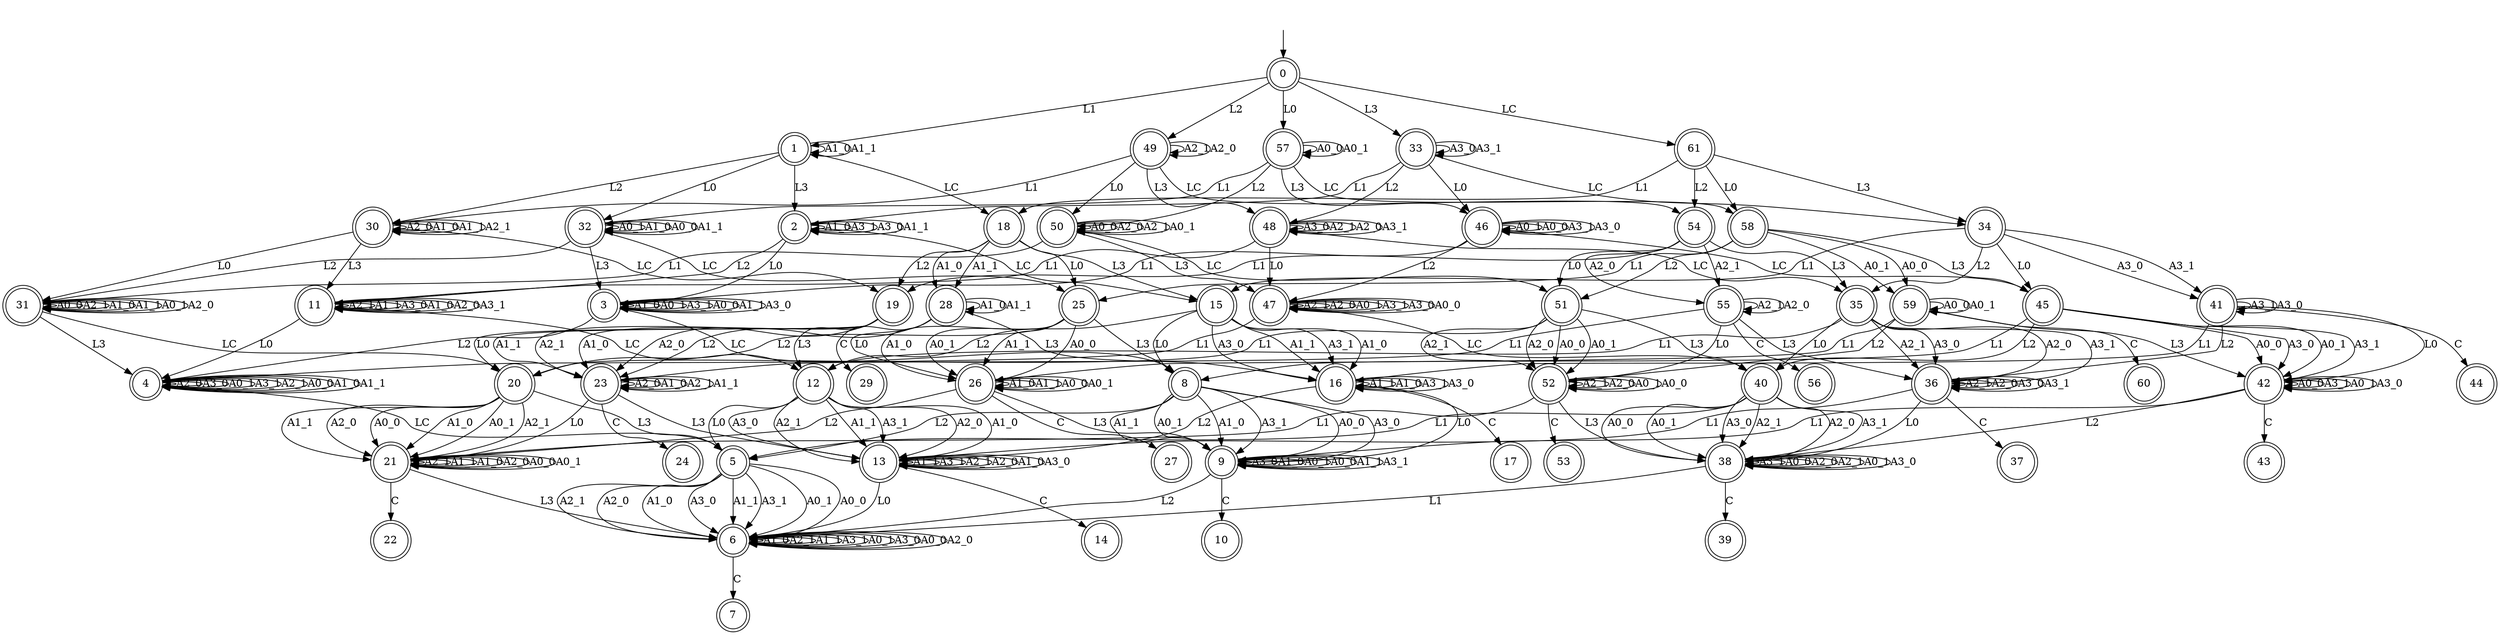 digraph G {
  0 [ shape="doublecircle" label="0" ];
  1 [ shape="doublecircle" label="1" ];
  2 [ shape="doublecircle" label="2" ];
  3 [ shape="doublecircle" label="3" ];
  4 [ shape="doublecircle" label="4" ];
  5 [ shape="doublecircle" label="5" ];
  6 [ shape="doublecircle" label="6" ];
  7 [ shape="doublecircle" label="7" ];
  8 [ shape="doublecircle" label="8" ];
  9 [ shape="doublecircle" label="9" ];
  10 [ shape="doublecircle" label="10" ];
  11 [ shape="doublecircle" label="11" ];
  12 [ shape="doublecircle" label="12" ];
  13 [ shape="doublecircle" label="13" ];
  14 [ shape="doublecircle" label="14" ];
  15 [ shape="doublecircle" label="15" ];
  16 [ shape="doublecircle" label="16" ];
  17 [ shape="doublecircle" label="17" ];
  18 [ shape="doublecircle" label="18" ];
  19 [ shape="doublecircle" label="19" ];
  20 [ shape="doublecircle" label="20" ];
  21 [ shape="doublecircle" label="21" ];
  22 [ shape="doublecircle" label="22" ];
  23 [ shape="doublecircle" label="23" ];
  24 [ shape="doublecircle" label="24" ];
  25 [ shape="doublecircle" label="25" ];
  26 [ shape="doublecircle" label="26" ];
  27 [ shape="doublecircle" label="27" ];
  28 [ shape="doublecircle" label="28" ];
  29 [ shape="doublecircle" label="29" ];
  30 [ shape="doublecircle" label="30" ];
  31 [ shape="doublecircle" label="31" ];
  32 [ shape="doublecircle" label="32" ];
  33 [ shape="doublecircle" label="33" ];
  34 [ shape="doublecircle" label="34" ];
  35 [ shape="doublecircle" label="35" ];
  36 [ shape="doublecircle" label="36" ];
  37 [ shape="doublecircle" label="37" ];
  38 [ shape="doublecircle" label="38" ];
  39 [ shape="doublecircle" label="39" ];
  40 [ shape="doublecircle" label="40" ];
  41 [ shape="doublecircle" label="41" ];
  42 [ shape="doublecircle" label="42" ];
  43 [ shape="doublecircle" label="43" ];
  44 [ shape="doublecircle" label="44" ];
  45 [ shape="doublecircle" label="45" ];
  46 [ shape="doublecircle" label="46" ];
  47 [ shape="doublecircle" label="47" ];
  48 [ shape="doublecircle" label="48" ];
  49 [ shape="doublecircle" label="49" ];
  50 [ shape="doublecircle" label="50" ];
  51 [ shape="doublecircle" label="51" ];
  52 [ shape="doublecircle" label="52" ];
  53 [ shape="doublecircle" label="53" ];
  54 [ shape="doublecircle" label="54" ];
  55 [ shape="doublecircle" label="55" ];
  56 [ shape="doublecircle" label="56" ];
  57 [ shape="doublecircle" label="57" ];
  58 [ shape="doublecircle" label="58" ];
  59 [ shape="doublecircle" label="59" ];
  60 [ shape="doublecircle" label="60" ];
  61 [ shape="doublecircle" label="61" ];
  0 -> 1 [ label="L1" ];
  1 -> 2 [ label="L3" ];
  2 -> 2 [ label="A1_0" ];
  2 -> 3 [ label="L0" ];
  3 -> 4 [ label="L2" ];
  4 -> 4 [ label="A2_0" ];
  4 -> 4 [ label="A3_0" ];
  4 -> 5 [ label="LC" ];
  5 -> 6 [ label="A0_1" ];
  6 -> 6 [ label="A1_0" ];
  6 -> 6 [ label="A2_1" ];
  6 -> 6 [ label="A1_1" ];
  6 -> 7 [ label="C" ];
  6 -> 6 [ label="A3_1" ];
  6 -> 6 [ label="A0_1" ];
  6 -> 6 [ label="A3_0" ];
  6 -> 6 [ label="A0_0" ];
  6 -> 6 [ label="A2_0" ];
  5 -> 6 [ label="A0_0" ];
  5 -> 6 [ label="A2_1" ];
  5 -> 6 [ label="A2_0" ];
  5 -> 6 [ label="A1_0" ];
  5 -> 6 [ label="A3_0" ];
  5 -> 6 [ label="A1_1" ];
  5 -> 6 [ label="A3_1" ];
  4 -> 4 [ label="A0_1" ];
  4 -> 4 [ label="A3_1" ];
  4 -> 4 [ label="A2_1" ];
  4 -> 4 [ label="A0_0" ];
  4 -> 4 [ label="A1_0" ];
  4 -> 4 [ label="A1_1" ];
  3 -> 3 [ label="A1_0" ];
  3 -> 3 [ label="A0_1" ];
  3 -> 3 [ label="A3_1" ];
  3 -> 3 [ label="A0_0" ];
  3 -> 8 [ label="LC" ];
  8 -> 9 [ label="A3_1" ];
  9 -> 9 [ label="A3_0" ];
  9 -> 9 [ label="A1_0" ];
  9 -> 6 [ label="L2" ];
  9 -> 9 [ label="A0_1" ];
  9 -> 10 [ label="C" ];
  9 -> 9 [ label="A0_0" ];
  9 -> 9 [ label="A1_1" ];
  9 -> 9 [ label="A3_1" ];
  8 -> 9 [ label="A0_0" ];
  8 -> 9 [ label="A3_0" ];
  8 -> 9 [ label="A1_1" ];
  8 -> 9 [ label="A0_1" ];
  8 -> 9 [ label="A1_0" ];
  8 -> 5 [ label="L2" ];
  3 -> 3 [ label="A1_1" ];
  3 -> 3 [ label="A3_0" ];
  2 -> 2 [ label="A3_1" ];
  2 -> 2 [ label="A3_0" ];
  2 -> 11 [ label="L2" ];
  11 -> 11 [ label="A2_1" ];
  11 -> 11 [ label="A1_1" ];
  11 -> 4 [ label="L0" ];
  11 -> 11 [ label="A3_0" ];
  11 -> 12 [ label="LC" ];
  12 -> 13 [ label="A1_1" ];
  13 -> 14 [ label="C" ];
  13 -> 13 [ label="A1_1" ];
  13 -> 13 [ label="A3_1" ];
  13 -> 13 [ label="A2_1" ];
  13 -> 6 [ label="L0" ];
  13 -> 13 [ label="A2_0" ];
  13 -> 13 [ label="A1_0" ];
  13 -> 13 [ label="A3_0" ];
  12 -> 13 [ label="A3_1" ];
  12 -> 13 [ label="A2_0" ];
  12 -> 13 [ label="A1_0" ];
  12 -> 5 [ label="L0" ];
  12 -> 13 [ label="A3_0" ];
  12 -> 13 [ label="A2_1" ];
  11 -> 11 [ label="A1_0" ];
  11 -> 11 [ label="A2_0" ];
  11 -> 11 [ label="A3_1" ];
  2 -> 15 [ label="LC" ];
  15 -> 8 [ label="L0" ];
  15 -> 16 [ label="A3_1" ];
  16 -> 16 [ label="A1_1" ];
  16 -> 9 [ label="L0" ];
  16 -> 16 [ label="A1_0" ];
  16 -> 16 [ label="A3_1" ];
  16 -> 16 [ label="A3_0" ];
  16 -> 17 [ label="C" ];
  16 -> 13 [ label="L2" ];
  15 -> 16 [ label="A1_0" ];
  15 -> 16 [ label="A3_0" ];
  15 -> 12 [ label="L2" ];
  15 -> 16 [ label="A1_1" ];
  2 -> 2 [ label="A1_1" ];
  1 -> 1 [ label="A1_0" ];
  1 -> 18 [ label="LC" ];
  18 -> 15 [ label="L3" ];
  18 -> 19 [ label="L2" ];
  19 -> 12 [ label="L3" ];
  19 -> 20 [ label="L0" ];
  20 -> 5 [ label="L3" ];
  20 -> 21 [ label="A1_1" ];
  21 -> 21 [ label="A2_1" ];
  21 -> 6 [ label="L3" ];
  21 -> 21 [ label="A1_1" ];
  21 -> 21 [ label="A1_0" ];
  21 -> 21 [ label="A2_0" ];
  21 -> 22 [ label="C" ];
  21 -> 21 [ label="A0_0" ];
  21 -> 21 [ label="A0_1" ];
  20 -> 21 [ label="A2_1" ];
  20 -> 21 [ label="A0_1" ];
  20 -> 21 [ label="A1_0" ];
  20 -> 21 [ label="A2_0" ];
  20 -> 21 [ label="A0_0" ];
  19 -> 23 [ label="A2_0" ];
  23 -> 23 [ label="A2_0" ];
  23 -> 23 [ label="A1_0" ];
  23 -> 23 [ label="A2_1" ];
  23 -> 23 [ label="A1_1" ];
  23 -> 21 [ label="L0" ];
  23 -> 24 [ label="C" ];
  23 -> 13 [ label="L3" ];
  19 -> 23 [ label="A1_1" ];
  19 -> 23 [ label="A2_1" ];
  19 -> 23 [ label="A1_0" ];
  18 -> 25 [ label="L0" ];
  25 -> 26 [ label="A1_1" ];
  26 -> 26 [ label="A1_0" ];
  26 -> 26 [ label="A1_1" ];
  26 -> 27 [ label="C" ];
  26 -> 26 [ label="A0_0" ];
  26 -> 26 [ label="A0_1" ];
  26 -> 21 [ label="L2" ];
  26 -> 9 [ label="L3" ];
  25 -> 20 [ label="L2" ];
  25 -> 26 [ label="A0_0" ];
  25 -> 26 [ label="A1_0" ];
  25 -> 26 [ label="A0_1" ];
  25 -> 8 [ label="L3" ];
  18 -> 28 [ label="A1_1" ];
  28 -> 26 [ label="L0" ];
  28 -> 23 [ label="L2" ];
  28 -> 16 [ label="L3" ];
  28 -> 29 [ label="C" ];
  28 -> 28 [ label="A1_0" ];
  28 -> 28 [ label="A1_1" ];
  18 -> 28 [ label="A1_0" ];
  1 -> 30 [ label="L2" ];
  30 -> 31 [ label="L0" ];
  31 -> 31 [ label="A0_0" ];
  31 -> 20 [ label="LC" ];
  31 -> 4 [ label="L3" ];
  31 -> 31 [ label="A2_1" ];
  31 -> 31 [ label="A1_0" ];
  31 -> 31 [ label="A1_1" ];
  31 -> 31 [ label="A0_1" ];
  31 -> 31 [ label="A2_0" ];
  30 -> 30 [ label="A2_0" ];
  30 -> 11 [ label="L3" ];
  30 -> 30 [ label="A1_0" ];
  30 -> 30 [ label="A1_1" ];
  30 -> 30 [ label="A2_1" ];
  30 -> 19 [ label="LC" ];
  1 -> 32 [ label="L0" ];
  32 -> 3 [ label="L3" ];
  32 -> 32 [ label="A0_1" ];
  32 -> 25 [ label="LC" ];
  32 -> 32 [ label="A1_0" ];
  32 -> 32 [ label="A0_0" ];
  32 -> 32 [ label="A1_1" ];
  32 -> 31 [ label="L2" ];
  1 -> 1 [ label="A1_1" ];
  0 -> 33 [ label="L3" ];
  33 -> 34 [ label="LC" ];
  34 -> 35 [ label="L2" ];
  35 -> 36 [ label="A3_1" ];
  36 -> 36 [ label="A2_1" ];
  36 -> 37 [ label="C" ];
  36 -> 36 [ label="A2_0" ];
  36 -> 36 [ label="A3_0" ];
  36 -> 38 [ label="L0" ];
  38 -> 39 [ label="C" ];
  38 -> 38 [ label="A3_1" ];
  38 -> 38 [ label="A0_0" ];
  38 -> 6 [ label="L1" ];
  38 -> 38 [ label="A2_0" ];
  38 -> 38 [ label="A2_1" ];
  38 -> 38 [ label="A0_1" ];
  38 -> 38 [ label="A3_0" ];
  36 -> 36 [ label="A3_1" ];
  36 -> 13 [ label="L1" ];
  35 -> 40 [ label="L0" ];
  40 -> 38 [ label="A3_0" ];
  40 -> 38 [ label="A2_1" ];
  40 -> 38 [ label="A2_0" ];
  40 -> 5 [ label="L1" ];
  40 -> 38 [ label="A3_1" ];
  40 -> 38 [ label="A0_0" ];
  40 -> 38 [ label="A0_1" ];
  35 -> 12 [ label="L1" ];
  35 -> 36 [ label="A2_1" ];
  35 -> 36 [ label="A3_0" ];
  35 -> 36 [ label="A2_0" ];
  34 -> 41 [ label="A3_1" ];
  41 -> 41 [ label="A3_1" ];
  41 -> 41 [ label="A3_0" ];
  41 -> 42 [ label="L0" ];
  42 -> 42 [ label="A0_0" ];
  42 -> 43 [ label="C" ];
  42 -> 42 [ label="A3_1" ];
  42 -> 38 [ label="L2" ];
  42 -> 42 [ label="A0_1" ];
  42 -> 42 [ label="A3_0" ];
  42 -> 9 [ label="L1" ];
  41 -> 16 [ label="L1" ];
  41 -> 36 [ label="L2" ];
  41 -> 44 [ label="C" ];
  34 -> 45 [ label="L0" ];
  45 -> 42 [ label="A0_0" ];
  45 -> 42 [ label="A3_0" ];
  45 -> 42 [ label="A0_1" ];
  45 -> 40 [ label="L2" ];
  45 -> 42 [ label="A3_1" ];
  45 -> 8 [ label="L1" ];
  34 -> 15 [ label="L1" ];
  34 -> 41 [ label="A3_0" ];
  33 -> 33 [ label="A3_0" ];
  33 -> 2 [ label="L1" ];
  33 -> 46 [ label="L0" ];
  46 -> 45 [ label="LC" ];
  46 -> 47 [ label="L2" ];
  47 -> 40 [ label="LC" ];
  47 -> 47 [ label="A2_1" ];
  47 -> 47 [ label="A2_0" ];
  47 -> 47 [ label="A0_1" ];
  47 -> 47 [ label="A3_1" ];
  47 -> 47 [ label="A3_0" ];
  47 -> 4 [ label="L1" ];
  47 -> 47 [ label="A0_0" ];
  46 -> 46 [ label="A0_1" ];
  46 -> 46 [ label="A0_0" ];
  46 -> 3 [ label="L1" ];
  46 -> 46 [ label="A3_1" ];
  46 -> 46 [ label="A3_0" ];
  33 -> 33 [ label="A3_1" ];
  33 -> 48 [ label="L2" ];
  48 -> 48 [ label="A3_0" ];
  48 -> 47 [ label="L0" ];
  48 -> 48 [ label="A2_1" ];
  48 -> 48 [ label="A2_0" ];
  48 -> 48 [ label="A3_1" ];
  48 -> 11 [ label="L1" ];
  48 -> 35 [ label="LC" ];
  0 -> 49 [ label="L2" ];
  49 -> 50 [ label="L0" ];
  50 -> 50 [ label="A0_0" ];
  50 -> 31 [ label="L1" ];
  50 -> 47 [ label="L3" ];
  50 -> 50 [ label="A2_0" ];
  50 -> 51 [ label="LC" ];
  51 -> 20 [ label="L1" ];
  51 -> 52 [ label="A0_0" ];
  52 -> 52 [ label="A2_1" ];
  52 -> 53 [ label="C" ];
  52 -> 52 [ label="A2_0" ];
  52 -> 21 [ label="L1" ];
  52 -> 52 [ label="A0_1" ];
  52 -> 38 [ label="L3" ];
  52 -> 52 [ label="A0_0" ];
  51 -> 52 [ label="A2_0" ];
  51 -> 52 [ label="A0_1" ];
  51 -> 52 [ label="A2_1" ];
  51 -> 40 [ label="L3" ];
  50 -> 50 [ label="A2_1" ];
  50 -> 50 [ label="A0_1" ];
  49 -> 30 [ label="L1" ];
  49 -> 48 [ label="L3" ];
  49 -> 54 [ label="LC" ];
  54 -> 55 [ label="A2_1" ];
  55 -> 56 [ label="C" ];
  55 -> 36 [ label="L3" ];
  55 -> 55 [ label="A2_1" ];
  55 -> 55 [ label="A2_0" ];
  55 -> 23 [ label="L1" ];
  55 -> 52 [ label="L0" ];
  54 -> 35 [ label="L3" ];
  54 -> 51 [ label="L0" ];
  54 -> 55 [ label="A2_0" ];
  54 -> 19 [ label="L1" ];
  49 -> 49 [ label="A2_1" ];
  49 -> 49 [ label="A2_0" ];
  0 -> 57 [ label="L0" ];
  57 -> 57 [ label="A0_0" ];
  57 -> 58 [ label="LC" ];
  58 -> 51 [ label="L2" ];
  58 -> 45 [ label="L3" ];
  58 -> 59 [ label="A0_0" ];
  59 -> 60 [ label="C" ];
  59 -> 59 [ label="A0_0" ];
  59 -> 26 [ label="L1" ];
  59 -> 59 [ label="A0_1" ];
  59 -> 52 [ label="L2" ];
  59 -> 42 [ label="L3" ];
  58 -> 25 [ label="L1" ];
  58 -> 59 [ label="A0_1" ];
  57 -> 46 [ label="L3" ];
  57 -> 57 [ label="A0_1" ];
  57 -> 32 [ label="L1" ];
  57 -> 50 [ label="L2" ];
  0 -> 61 [ label="LC" ];
  61 -> 34 [ label="L3" ];
  61 -> 18 [ label="L1" ];
  61 -> 54 [ label="L2" ];
  61 -> 58 [ label="L0" ];
__start0 [label="", shape=none];
__start0 -> 0  [label=""];
}
